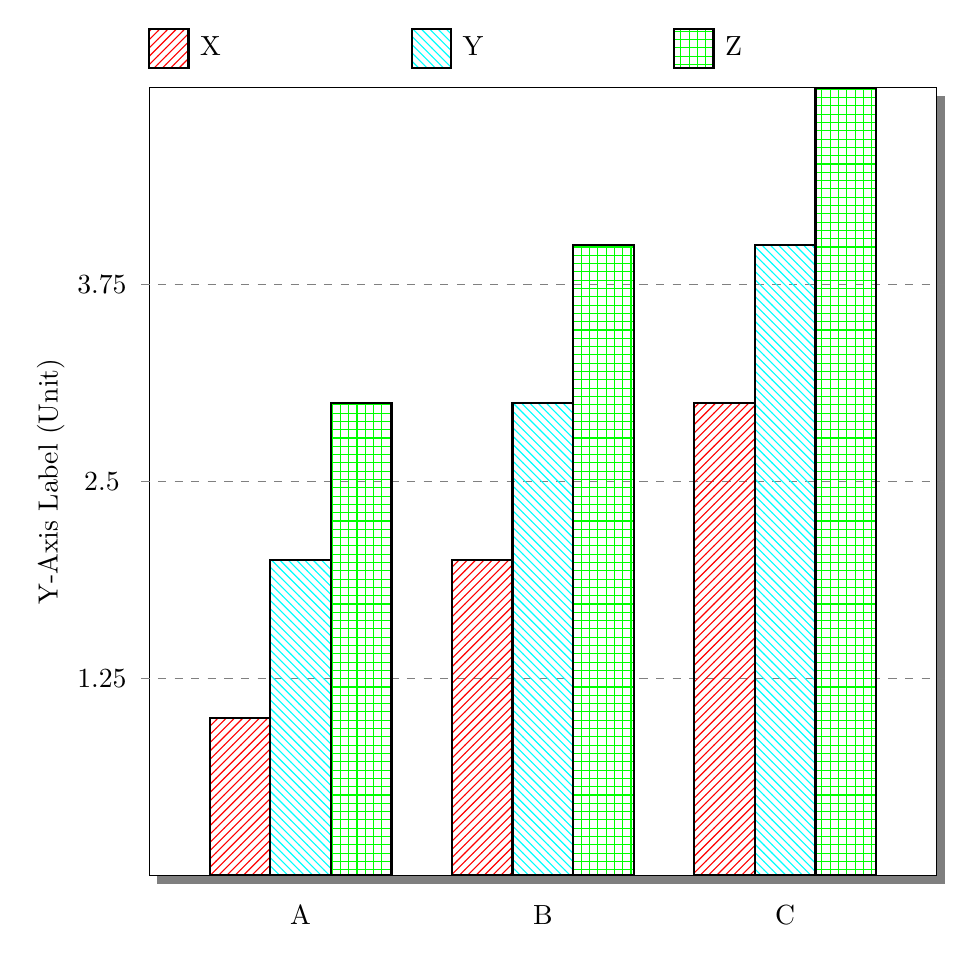 \begin{tikzpicture}[xscale=0.10,yscale=0.10]

  \draw[preaction={fill=black,opacity=.5,transform canvas={xshift=3,yshift=-3}},black][fill=white] (0,0) rectangle (100, 100);

  \draw[dashed, gray] (-1, 25) -- (101, 25);
  \draw[dashed, gray] (-1, 50) -- (101, 50);
  \draw[dashed, gray] (-1, 75) -- (101, 75);

  \draw[thick, black] (-6, 25.00) node[align=right] {1.25};
  \draw[thick, black] (-6, 50.00) node[align=right] {2.5};
  \draw[thick, black] (-6, 75.00) node[align=right] {3.75};

  \node (label-align) [thick, black, align=center, rotate=90] at (-12.5, 50) {Y-Axis Label (Unit)};

  \draw[thick, pattern=north east lines, pattern color=red] (7.69,0) rectangle (15.38,20.00);
  \draw[thick, pattern=north west lines, pattern color=cyan] (15.38,0) rectangle (23.08,40.00);
  \draw[thick, pattern=grid, pattern color=green] (23.08,0) rectangle (30.77,60.00);

  \draw[thick, pattern=north east lines, pattern color=red] (38.46,0) rectangle (46.15,40.00);
  \draw[thick, pattern=north west lines, pattern color=cyan] (46.15,0) rectangle (53.85,60.00);
  \draw[thick, pattern=grid, pattern color=green] (53.85,0) rectangle (61.54,80.00);

  \draw[thick, pattern=north east lines, pattern color=red] (69.23,0) rectangle (76.92,60.00);
  \draw[thick, pattern=north west lines, pattern color=cyan] (76.92,0) rectangle (84.62,80.00);
  \draw[thick, pattern=grid, pattern color=green] (84.62,0) rectangle (92.31,100.00);

  \draw[thick, black] (19.23, -5) node {A};
  \draw[thick, black] (50.00, -5) node {B};
  \draw[thick, black] (80.77, -5) node {C};

  \draw[thick, pattern=north east lines, pattern color=red] (0.00, 102.5) rectangle (5.00, 107.5);
  \draw[thick, black] (10.00, 105) node[text width=20, text height=5] {X};
  \draw[thick, pattern=north west lines, pattern color=cyan] (33.33, 102.5) rectangle (38.33, 107.5);
  \draw[thick, black] (43.33, 105) node[text width=20, text height=5] {Y};
  \draw[thick, pattern=grid, pattern color=green] (66.67, 102.5) rectangle (71.67, 107.5);
  \draw[thick, black] (76.67, 105) node[text width=20, text height=5] {Z};

\end{tikzpicture}